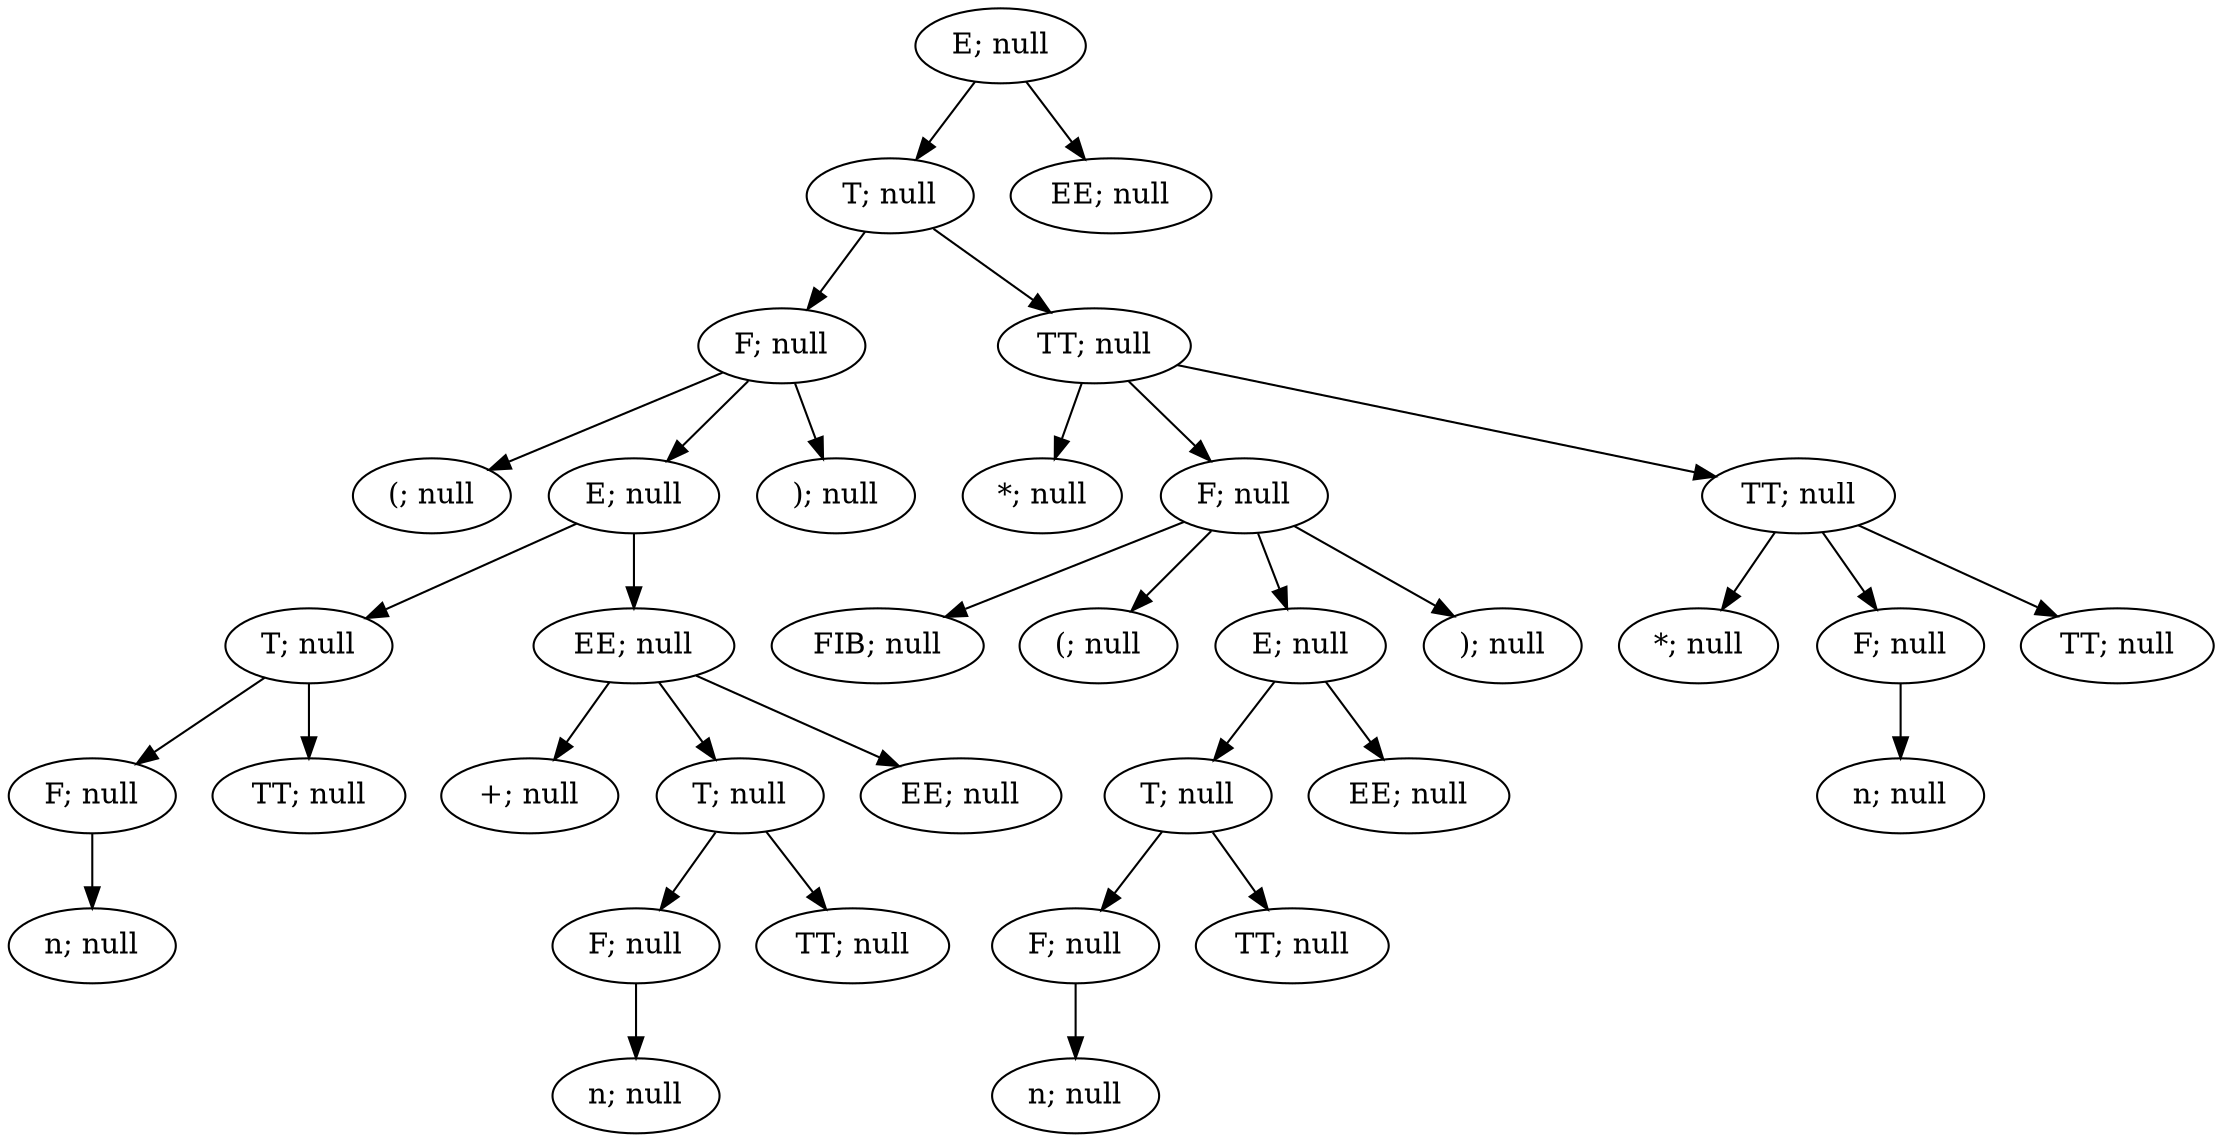 digraph ParserResult {
"NonTerminal[name=E]_74" [label="E; null"]
"NonTerminal[name=T]_72" [label="T; null"]
"NonTerminal[name=E]_74"->"NonTerminal[name=T]_72";
"NonTerminal[name=T]_72" [label="T; null"]
"NonTerminal[name=F]_54" [label="F; null"]
"NonTerminal[name=T]_72"->"NonTerminal[name=F]_54";
"NonTerminal[name=F]_54" [label="F; null"]
"Token{name='(', value='('}_40" [label="(; null"]
"NonTerminal[name=F]_54"->"Token{name='(', value='('}_40";
"Token{name='(', value='('}_40" [label="(; null"]
"NonTerminal[name=E]_52" [label="E; null"]
"NonTerminal[name=F]_54"->"NonTerminal[name=E]_52";
"NonTerminal[name=E]_52" [label="E; null"]
"NonTerminal[name=T]_44" [label="T; null"]
"NonTerminal[name=E]_52"->"NonTerminal[name=T]_44";
"NonTerminal[name=T]_44" [label="T; null"]
"NonTerminal[name=F]_42" [label="F; null"]
"NonTerminal[name=T]_44"->"NonTerminal[name=F]_42";
"NonTerminal[name=F]_42" [label="F; null"]
"Token{name='n', value='1'}_41" [label="n; null"]
"NonTerminal[name=F]_42"->"Token{name='n', value='1'}_41";
"Token{name='n', value='1'}_41" [label="n; null"]
"NonTerminal[name=TT]_43" [label="TT; null"]
"NonTerminal[name=T]_44"->"NonTerminal[name=TT]_43";
"NonTerminal[name=TT]_43" [label="TT; null"]
"NonTerminal[name=EE]_51" [label="EE; null"]
"NonTerminal[name=E]_52"->"NonTerminal[name=EE]_51";
"NonTerminal[name=EE]_51" [label="EE; null"]
"Token{name='+', value='+'}_45" [label="+; null"]
"NonTerminal[name=EE]_51"->"Token{name='+', value='+'}_45";
"Token{name='+', value='+'}_45" [label="+; null"]
"NonTerminal[name=T]_49" [label="T; null"]
"NonTerminal[name=EE]_51"->"NonTerminal[name=T]_49";
"NonTerminal[name=T]_49" [label="T; null"]
"NonTerminal[name=F]_47" [label="F; null"]
"NonTerminal[name=T]_49"->"NonTerminal[name=F]_47";
"NonTerminal[name=F]_47" [label="F; null"]
"Token{name='n', value='2'}_46" [label="n; null"]
"NonTerminal[name=F]_47"->"Token{name='n', value='2'}_46";
"Token{name='n', value='2'}_46" [label="n; null"]
"NonTerminal[name=TT]_48" [label="TT; null"]
"NonTerminal[name=T]_49"->"NonTerminal[name=TT]_48";
"NonTerminal[name=TT]_48" [label="TT; null"]
"NonTerminal[name=EE]_50" [label="EE; null"]
"NonTerminal[name=EE]_51"->"NonTerminal[name=EE]_50";
"NonTerminal[name=EE]_50" [label="EE; null"]
"Token{name=')', value=')'}_53" [label="); null"]
"NonTerminal[name=F]_54"->"Token{name=')', value=')'}_53";
"Token{name=')', value=')'}_53" [label="); null"]
"NonTerminal[name=TT]_71" [label="TT; null"]
"NonTerminal[name=T]_72"->"NonTerminal[name=TT]_71";
"NonTerminal[name=TT]_71" [label="TT; null"]
"Token{name='*', value='*'}_55" [label="*; null"]
"NonTerminal[name=TT]_71"->"Token{name='*', value='*'}_55";
"Token{name='*', value='*'}_55" [label="*; null"]
"NonTerminal[name=F]_65" [label="F; null"]
"NonTerminal[name=TT]_71"->"NonTerminal[name=F]_65";
"NonTerminal[name=F]_65" [label="F; null"]
"Token{name='FIB', value='fib'}_56" [label="FIB; null"]
"NonTerminal[name=F]_65"->"Token{name='FIB', value='fib'}_56";
"Token{name='FIB', value='fib'}_56" [label="FIB; null"]
"Token{name='(', value='('}_57" [label="(; null"]
"NonTerminal[name=F]_65"->"Token{name='(', value='('}_57";
"Token{name='(', value='('}_57" [label="(; null"]
"NonTerminal[name=E]_63" [label="E; null"]
"NonTerminal[name=F]_65"->"NonTerminal[name=E]_63";
"NonTerminal[name=E]_63" [label="E; null"]
"NonTerminal[name=T]_61" [label="T; null"]
"NonTerminal[name=E]_63"->"NonTerminal[name=T]_61";
"NonTerminal[name=T]_61" [label="T; null"]
"NonTerminal[name=F]_59" [label="F; null"]
"NonTerminal[name=T]_61"->"NonTerminal[name=F]_59";
"NonTerminal[name=F]_59" [label="F; null"]
"Token{name='n', value='3'}_58" [label="n; null"]
"NonTerminal[name=F]_59"->"Token{name='n', value='3'}_58";
"Token{name='n', value='3'}_58" [label="n; null"]
"NonTerminal[name=TT]_60" [label="TT; null"]
"NonTerminal[name=T]_61"->"NonTerminal[name=TT]_60";
"NonTerminal[name=TT]_60" [label="TT; null"]
"NonTerminal[name=EE]_62" [label="EE; null"]
"NonTerminal[name=E]_63"->"NonTerminal[name=EE]_62";
"NonTerminal[name=EE]_62" [label="EE; null"]
"Token{name=')', value=')'}_64" [label="); null"]
"NonTerminal[name=F]_65"->"Token{name=')', value=')'}_64";
"Token{name=')', value=')'}_64" [label="); null"]
"NonTerminal[name=TT]_70" [label="TT; null"]
"NonTerminal[name=TT]_71"->"NonTerminal[name=TT]_70";
"NonTerminal[name=TT]_70" [label="TT; null"]
"Token{name='*', value='*'}_66" [label="*; null"]
"NonTerminal[name=TT]_70"->"Token{name='*', value='*'}_66";
"Token{name='*', value='*'}_66" [label="*; null"]
"NonTerminal[name=F]_68" [label="F; null"]
"NonTerminal[name=TT]_70"->"NonTerminal[name=F]_68";
"NonTerminal[name=F]_68" [label="F; null"]
"Token{name='n', value='2'}_67" [label="n; null"]
"NonTerminal[name=F]_68"->"Token{name='n', value='2'}_67";
"Token{name='n', value='2'}_67" [label="n; null"]
"NonTerminal[name=TT]_69" [label="TT; null"]
"NonTerminal[name=TT]_70"->"NonTerminal[name=TT]_69";
"NonTerminal[name=TT]_69" [label="TT; null"]
"NonTerminal[name=EE]_73" [label="EE; null"]
"NonTerminal[name=E]_74"->"NonTerminal[name=EE]_73";
"NonTerminal[name=EE]_73" [label="EE; null"]
}